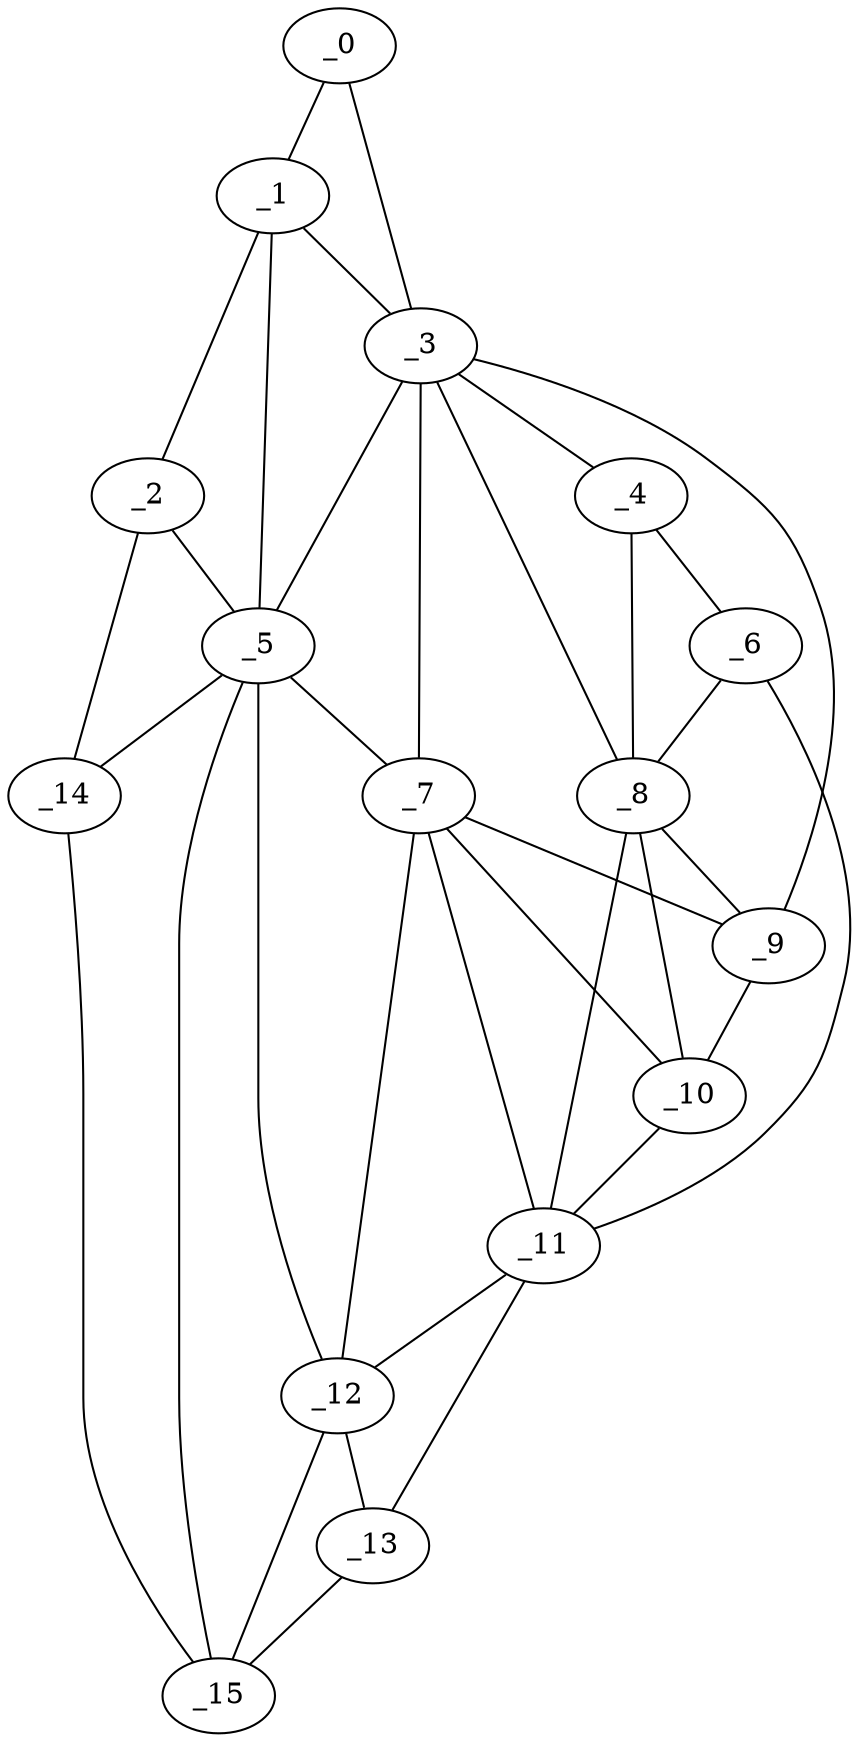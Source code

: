 graph "obj91__285.gxl" {
	_0	 [x=23,
		y=98];
	_1	 [x=26,
		y=51];
	_0 -- _1	 [valence=1];
	_3	 [x=62,
		y=101];
	_0 -- _3	 [valence=1];
	_2	 [x=44,
		y=25];
	_1 -- _2	 [valence=1];
	_1 -- _3	 [valence=2];
	_5	 [x=92,
		y=46];
	_1 -- _5	 [valence=1];
	_2 -- _5	 [valence=2];
	_14	 [x=120,
		y=23];
	_2 -- _14	 [valence=1];
	_4	 [x=86,
		y=98];
	_3 -- _4	 [valence=1];
	_3 -- _5	 [valence=2];
	_7	 [x=96,
		y=55];
	_3 -- _7	 [valence=1];
	_8	 [x=96,
		y=79];
	_3 -- _8	 [valence=2];
	_9	 [x=98,
		y=68];
	_3 -- _9	 [valence=2];
	_6	 [x=93,
		y=93];
	_4 -- _6	 [valence=1];
	_4 -- _8	 [valence=1];
	_5 -- _7	 [valence=2];
	_12	 [x=115,
		y=49];
	_5 -- _12	 [valence=2];
	_5 -- _14	 [valence=2];
	_15	 [x=122,
		y=38];
	_5 -- _15	 [valence=2];
	_6 -- _8	 [valence=2];
	_11	 [x=113,
		y=57];
	_6 -- _11	 [valence=1];
	_7 -- _9	 [valence=2];
	_10	 [x=105,
		y=62];
	_7 -- _10	 [valence=1];
	_7 -- _11	 [valence=1];
	_7 -- _12	 [valence=1];
	_8 -- _9	 [valence=2];
	_8 -- _10	 [valence=1];
	_8 -- _11	 [valence=2];
	_9 -- _10	 [valence=2];
	_10 -- _11	 [valence=2];
	_11 -- _12	 [valence=1];
	_13	 [x=119,
		y=46];
	_11 -- _13	 [valence=1];
	_12 -- _13	 [valence=2];
	_12 -- _15	 [valence=1];
	_13 -- _15	 [valence=1];
	_14 -- _15	 [valence=1];
}
